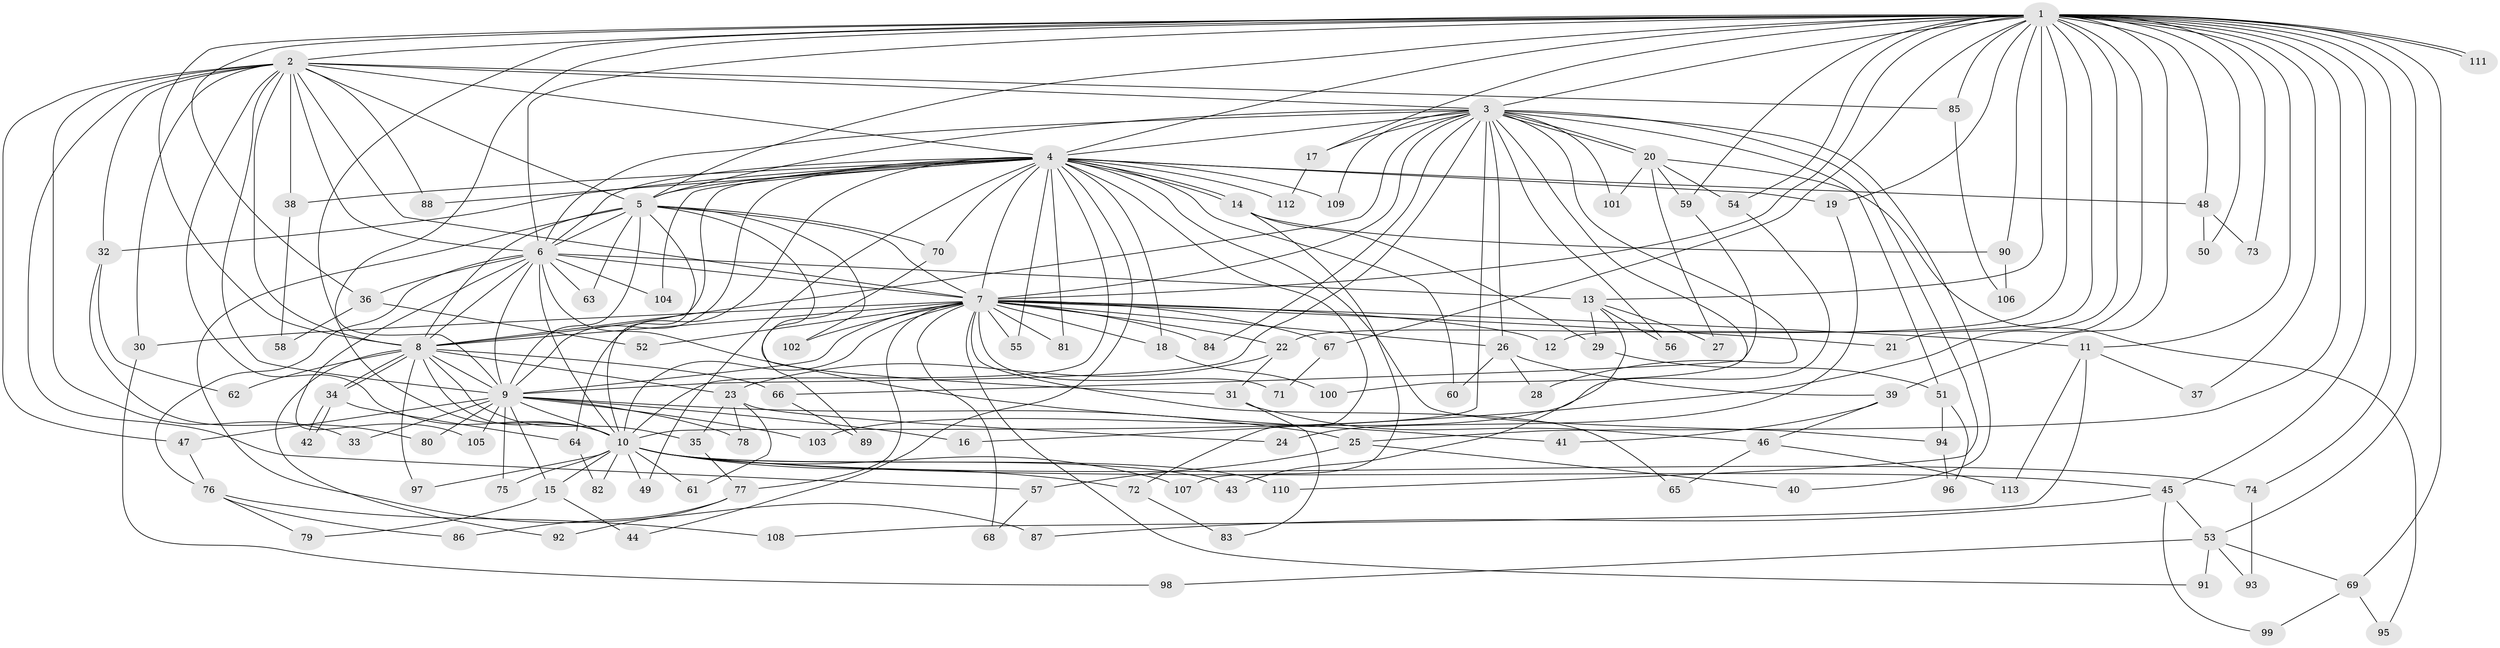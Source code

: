 // coarse degree distribution, {36: 0.011904761904761904, 17: 0.011904761904761904, 20: 0.023809523809523808, 26: 0.011904761904761904, 13: 0.011904761904761904, 16: 0.011904761904761904, 24: 0.011904761904761904, 18: 0.011904761904761904, 5: 0.047619047619047616, 2: 0.4523809523809524, 6: 0.011904761904761904, 4: 0.11904761904761904, 3: 0.21428571428571427, 7: 0.03571428571428571, 1: 0.011904761904761904}
// Generated by graph-tools (version 1.1) at 2025/41/03/06/25 10:41:42]
// undirected, 113 vertices, 251 edges
graph export_dot {
graph [start="1"]
  node [color=gray90,style=filled];
  1;
  2;
  3;
  4;
  5;
  6;
  7;
  8;
  9;
  10;
  11;
  12;
  13;
  14;
  15;
  16;
  17;
  18;
  19;
  20;
  21;
  22;
  23;
  24;
  25;
  26;
  27;
  28;
  29;
  30;
  31;
  32;
  33;
  34;
  35;
  36;
  37;
  38;
  39;
  40;
  41;
  42;
  43;
  44;
  45;
  46;
  47;
  48;
  49;
  50;
  51;
  52;
  53;
  54;
  55;
  56;
  57;
  58;
  59;
  60;
  61;
  62;
  63;
  64;
  65;
  66;
  67;
  68;
  69;
  70;
  71;
  72;
  73;
  74;
  75;
  76;
  77;
  78;
  79;
  80;
  81;
  82;
  83;
  84;
  85;
  86;
  87;
  88;
  89;
  90;
  91;
  92;
  93;
  94;
  95;
  96;
  97;
  98;
  99;
  100;
  101;
  102;
  103;
  104;
  105;
  106;
  107;
  108;
  109;
  110;
  111;
  112;
  113;
  1 -- 2;
  1 -- 3;
  1 -- 4;
  1 -- 5;
  1 -- 6;
  1 -- 7;
  1 -- 8;
  1 -- 9;
  1 -- 10;
  1 -- 11;
  1 -- 12;
  1 -- 13;
  1 -- 16;
  1 -- 17;
  1 -- 19;
  1 -- 21;
  1 -- 22;
  1 -- 25;
  1 -- 36;
  1 -- 37;
  1 -- 39;
  1 -- 45;
  1 -- 48;
  1 -- 50;
  1 -- 53;
  1 -- 54;
  1 -- 59;
  1 -- 67;
  1 -- 69;
  1 -- 73;
  1 -- 74;
  1 -- 85;
  1 -- 90;
  1 -- 111;
  1 -- 111;
  2 -- 3;
  2 -- 4;
  2 -- 5;
  2 -- 6;
  2 -- 7;
  2 -- 8;
  2 -- 9;
  2 -- 10;
  2 -- 30;
  2 -- 32;
  2 -- 33;
  2 -- 38;
  2 -- 47;
  2 -- 57;
  2 -- 85;
  2 -- 88;
  3 -- 4;
  3 -- 5;
  3 -- 6;
  3 -- 7;
  3 -- 8;
  3 -- 9;
  3 -- 10;
  3 -- 17;
  3 -- 20;
  3 -- 20;
  3 -- 26;
  3 -- 28;
  3 -- 40;
  3 -- 51;
  3 -- 56;
  3 -- 84;
  3 -- 100;
  3 -- 101;
  3 -- 109;
  3 -- 110;
  4 -- 5;
  4 -- 6;
  4 -- 7;
  4 -- 8;
  4 -- 9;
  4 -- 10;
  4 -- 14;
  4 -- 14;
  4 -- 18;
  4 -- 19;
  4 -- 32;
  4 -- 38;
  4 -- 44;
  4 -- 48;
  4 -- 49;
  4 -- 55;
  4 -- 60;
  4 -- 64;
  4 -- 70;
  4 -- 72;
  4 -- 81;
  4 -- 88;
  4 -- 94;
  4 -- 104;
  4 -- 109;
  4 -- 112;
  5 -- 6;
  5 -- 7;
  5 -- 8;
  5 -- 9;
  5 -- 10;
  5 -- 31;
  5 -- 63;
  5 -- 70;
  5 -- 87;
  5 -- 102;
  6 -- 7;
  6 -- 8;
  6 -- 9;
  6 -- 10;
  6 -- 13;
  6 -- 36;
  6 -- 41;
  6 -- 63;
  6 -- 76;
  6 -- 104;
  6 -- 105;
  7 -- 8;
  7 -- 9;
  7 -- 10;
  7 -- 11;
  7 -- 12;
  7 -- 18;
  7 -- 21;
  7 -- 22;
  7 -- 26;
  7 -- 30;
  7 -- 52;
  7 -- 55;
  7 -- 65;
  7 -- 67;
  7 -- 68;
  7 -- 71;
  7 -- 77;
  7 -- 81;
  7 -- 84;
  7 -- 91;
  7 -- 102;
  8 -- 9;
  8 -- 10;
  8 -- 23;
  8 -- 34;
  8 -- 34;
  8 -- 35;
  8 -- 62;
  8 -- 66;
  8 -- 92;
  8 -- 97;
  9 -- 10;
  9 -- 15;
  9 -- 16;
  9 -- 25;
  9 -- 33;
  9 -- 47;
  9 -- 75;
  9 -- 78;
  9 -- 80;
  9 -- 103;
  9 -- 105;
  10 -- 15;
  10 -- 43;
  10 -- 45;
  10 -- 49;
  10 -- 61;
  10 -- 72;
  10 -- 74;
  10 -- 75;
  10 -- 82;
  10 -- 97;
  10 -- 107;
  10 -- 110;
  11 -- 37;
  11 -- 108;
  11 -- 113;
  13 -- 27;
  13 -- 29;
  13 -- 43;
  13 -- 56;
  14 -- 29;
  14 -- 90;
  14 -- 107;
  15 -- 44;
  15 -- 79;
  17 -- 112;
  18 -- 100;
  19 -- 24;
  20 -- 27;
  20 -- 54;
  20 -- 59;
  20 -- 95;
  20 -- 101;
  22 -- 23;
  22 -- 31;
  23 -- 24;
  23 -- 35;
  23 -- 61;
  23 -- 78;
  25 -- 40;
  25 -- 57;
  26 -- 28;
  26 -- 39;
  26 -- 60;
  29 -- 51;
  30 -- 98;
  31 -- 46;
  31 -- 83;
  32 -- 62;
  32 -- 80;
  34 -- 42;
  34 -- 42;
  34 -- 64;
  35 -- 77;
  36 -- 52;
  36 -- 58;
  38 -- 58;
  39 -- 41;
  39 -- 46;
  45 -- 53;
  45 -- 87;
  45 -- 99;
  46 -- 65;
  46 -- 113;
  47 -- 76;
  48 -- 50;
  48 -- 73;
  51 -- 94;
  51 -- 96;
  53 -- 69;
  53 -- 91;
  53 -- 93;
  53 -- 98;
  54 -- 103;
  57 -- 68;
  59 -- 66;
  64 -- 82;
  66 -- 89;
  67 -- 71;
  69 -- 95;
  69 -- 99;
  70 -- 89;
  72 -- 83;
  74 -- 93;
  76 -- 79;
  76 -- 86;
  76 -- 108;
  77 -- 86;
  77 -- 92;
  85 -- 106;
  90 -- 106;
  94 -- 96;
}
